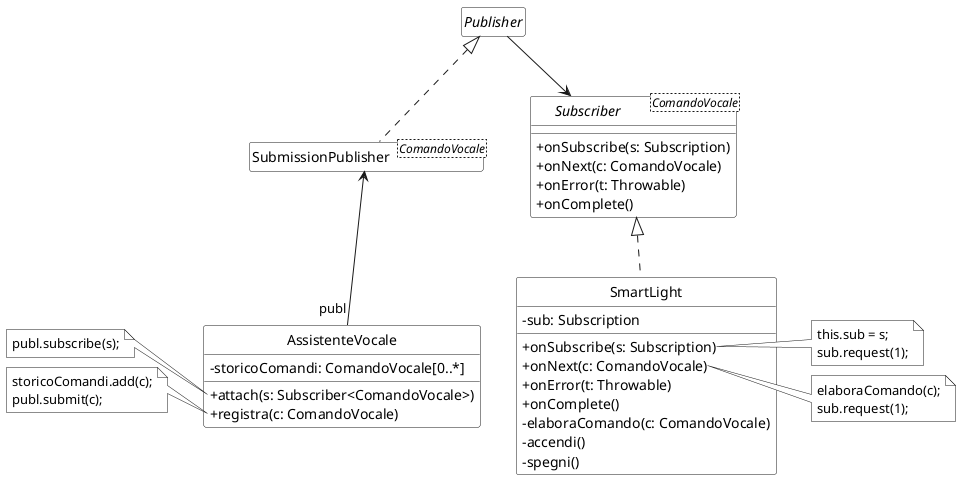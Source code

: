 ' Documentazione: https://plantuml.com/class-diagram

@startuml
' START STYLE
skinparam {
	monochrome true
	'shadowing false
	classBackgroundColor white
	noteBackgroundColor white
	classAttributeIconSize 0
}
hide circle
' END STYLE

interface Publisher
hide Publisher members

class SubmissionPublisher<ComandoVocale> implements Publisher
hide SubmissionPublisher members

class AssistenteVocale {
	- storicoComandi: ComandoVocale[0..*]
	+ attach(s: Subscriber<ComandoVocale>)
	+ registra(c: ComandoVocale)
}

AssistenteVocale "publ" -up-> SubmissionPublisher
Publisher -right-> Subscriber

interface Subscriber<ComandoVocale> {
	+ onSubscribe(s: Subscription)
	+ onNext(c: ComandoVocale)
	+ onError(t: Throwable)
	+ onComplete()
}

class SmartLight implements Subscriber {
	- sub: Subscription
	+ onSubscribe(s: Subscription)
	+ onNext(c: ComandoVocale)
	+ onError(t: Throwable)
	+ onComplete()
	- elaboraComando(c: ComandoVocale)
	- accendi()
	- spegni()
}

note right of SmartLight::onSubscribe
	this.sub = s;
	sub.request(1);
end note

note right of SmartLight::onNext
	elaboraComando(c);
	sub.request(1);
end note

note left of AssistenteVocale::attach
	publ.subscribe(s);
end note

note left of AssistenteVocale::registra
	storicoComandi.add(c);
	publ.submit(c);
end note

AssistenteVocale -[hidden]right-> SmartLight
@enduml